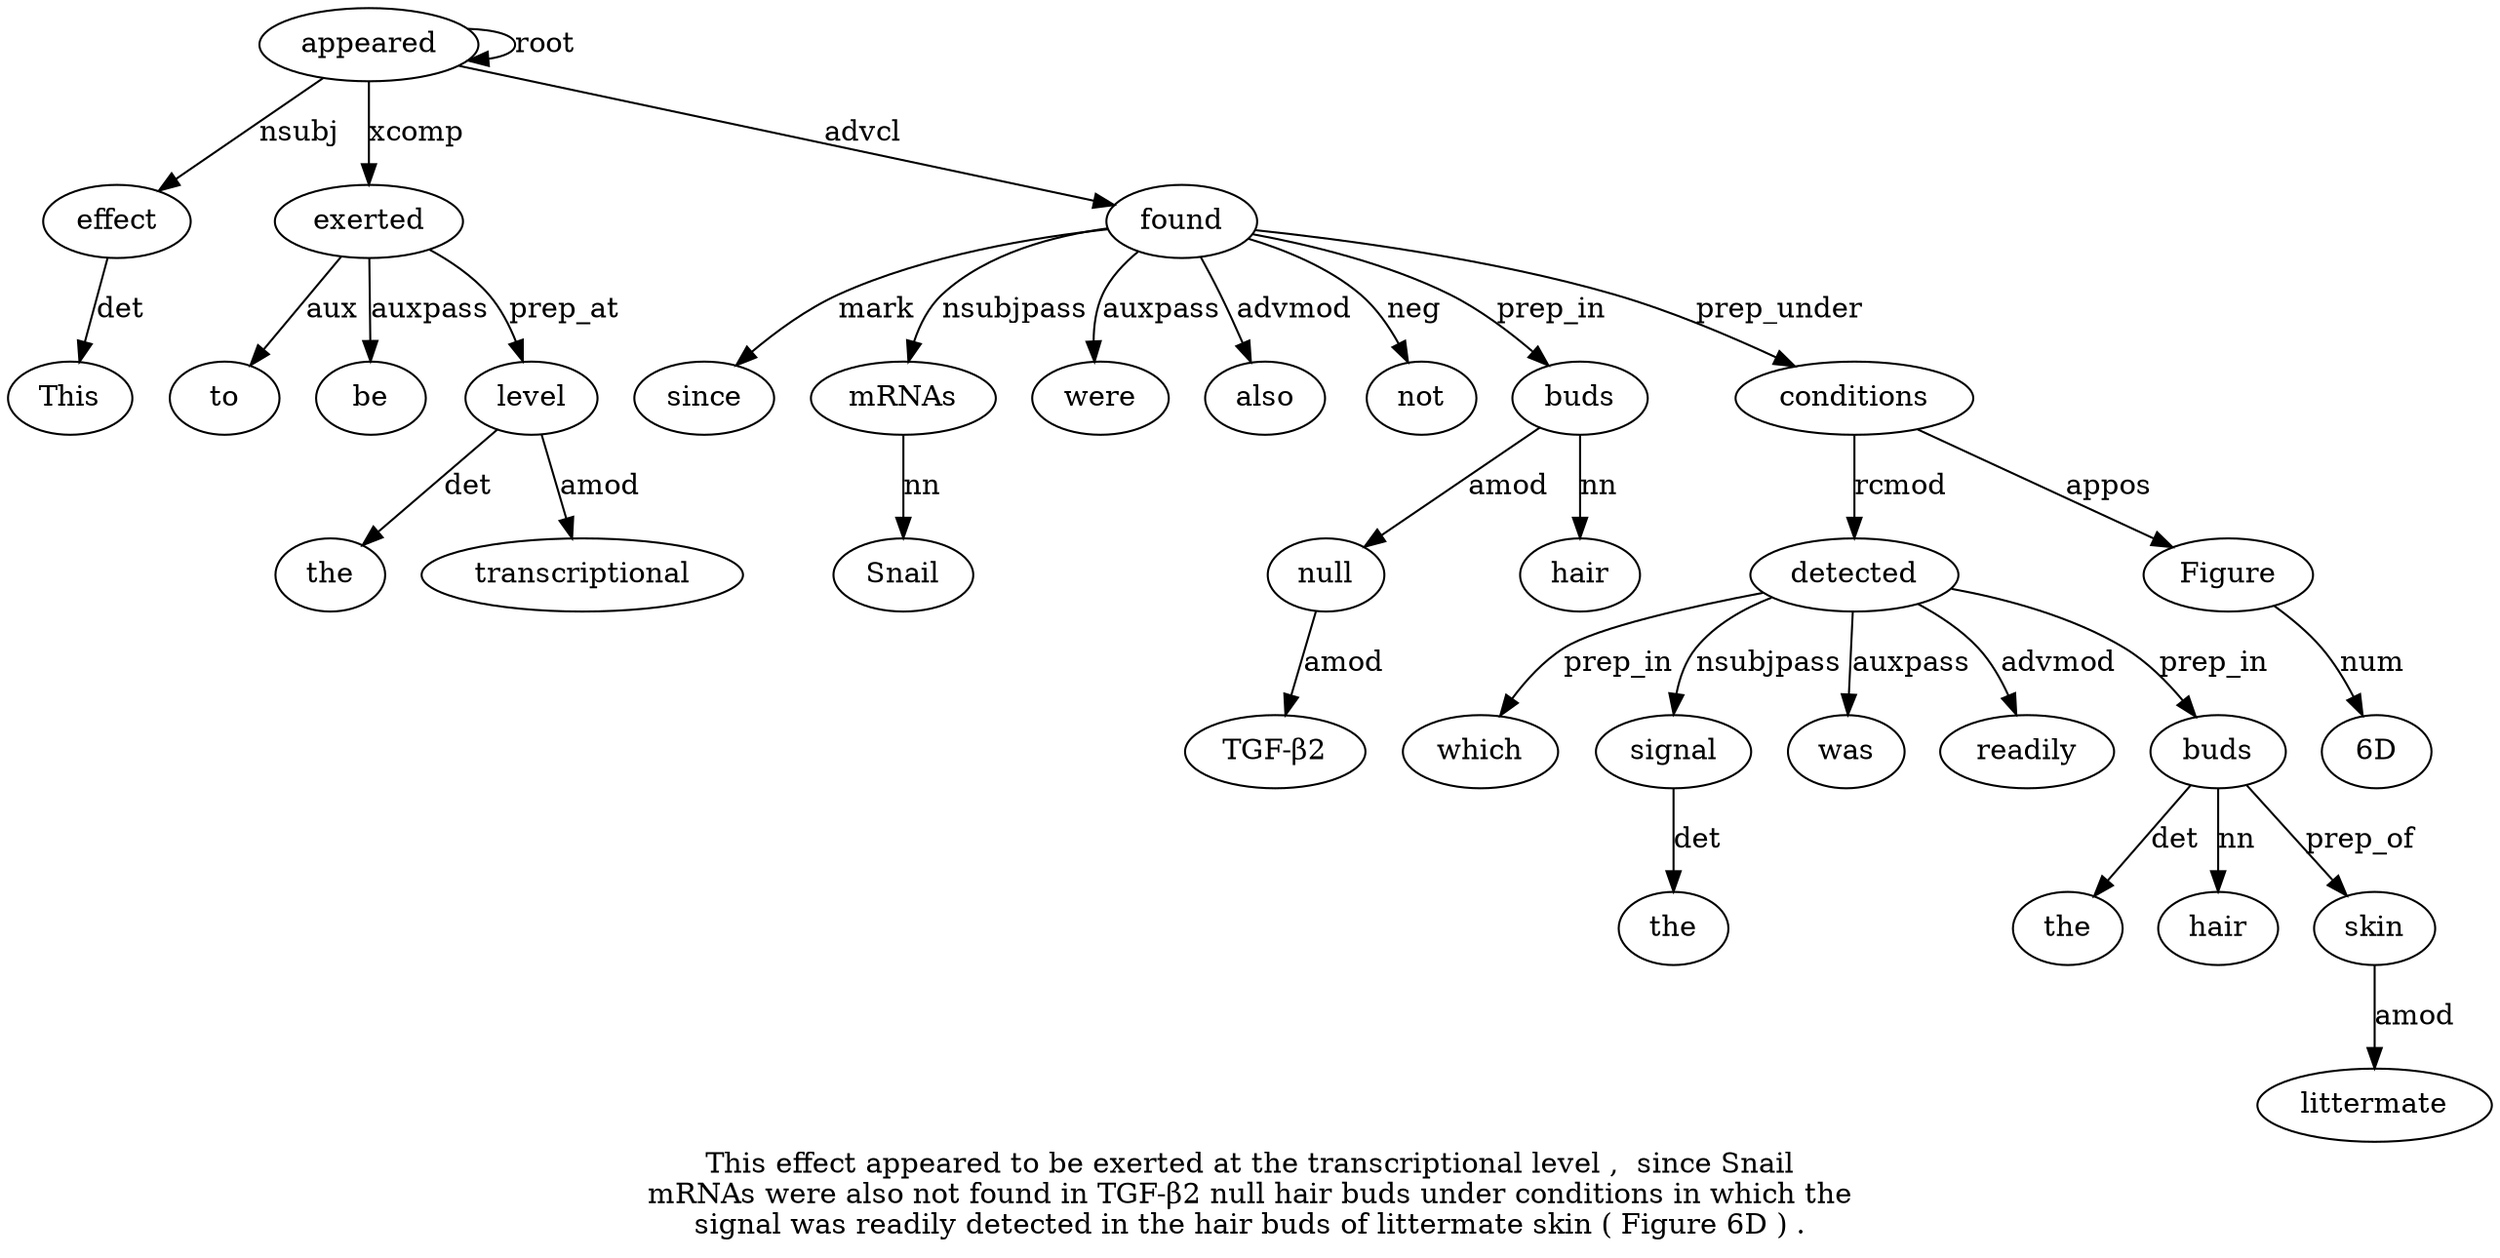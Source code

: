 digraph "This effect appeared to be exerted at the transcriptional level ,  since Snail mRNAs were also not found in TGF-β2 null hair buds under conditions in which the signal was readily detected in the hair buds of littermate skin ( Figure 6D ) ." {
label="This effect appeared to be exerted at the transcriptional level ,  since Snail
mRNAs were also not found in TGF-β2 null hair buds under conditions in which the
signal was readily detected in the hair buds of littermate skin ( Figure 6D ) .";
effect2 [style=filled, fillcolor=white, label=effect];
This1 [style=filled, fillcolor=white, label=This];
effect2 -> This1  [label=det];
appeared3 [style=filled, fillcolor=white, label=appeared];
appeared3 -> effect2  [label=nsubj];
appeared3 -> appeared3  [label=root];
exerted6 [style=filled, fillcolor=white, label=exerted];
to4 [style=filled, fillcolor=white, label=to];
exerted6 -> to4  [label=aux];
be5 [style=filled, fillcolor=white, label=be];
exerted6 -> be5  [label=auxpass];
appeared3 -> exerted6  [label=xcomp];
level10 [style=filled, fillcolor=white, label=level];
the8 [style=filled, fillcolor=white, label=the];
level10 -> the8  [label=det];
transcriptional9 [style=filled, fillcolor=white, label=transcriptional];
level10 -> transcriptional9  [label=amod];
exerted6 -> level10  [label=prep_at];
found18 [style=filled, fillcolor=white, label=found];
since12 [style=filled, fillcolor=white, label=since];
found18 -> since12  [label=mark];
mRNAs14 [style=filled, fillcolor=white, label=mRNAs];
Snail13 [style=filled, fillcolor=white, label=Snail];
mRNAs14 -> Snail13  [label=nn];
found18 -> mRNAs14  [label=nsubjpass];
were15 [style=filled, fillcolor=white, label=were];
found18 -> were15  [label=auxpass];
also16 [style=filled, fillcolor=white, label=also];
found18 -> also16  [label=advmod];
not17 [style=filled, fillcolor=white, label=not];
found18 -> not17  [label=neg];
appeared3 -> found18  [label=advcl];
null21 [style=filled, fillcolor=white, label=null];
"TGF-β20" [style=filled, fillcolor=white, label="TGF-β2"];
null21 -> "TGF-β20"  [label=amod];
buds23 [style=filled, fillcolor=white, label=buds];
buds23 -> null21  [label=amod];
hair22 [style=filled, fillcolor=white, label=hair];
buds23 -> hair22  [label=nn];
found18 -> buds23  [label=prep_in];
conditions25 [style=filled, fillcolor=white, label=conditions];
found18 -> conditions25  [label=prep_under];
detected32 [style=filled, fillcolor=white, label=detected];
which27 [style=filled, fillcolor=white, label=which];
detected32 -> which27  [label=prep_in];
signal29 [style=filled, fillcolor=white, label=signal];
the28 [style=filled, fillcolor=white, label=the];
signal29 -> the28  [label=det];
detected32 -> signal29  [label=nsubjpass];
was30 [style=filled, fillcolor=white, label=was];
detected32 -> was30  [label=auxpass];
readily31 [style=filled, fillcolor=white, label=readily];
detected32 -> readily31  [label=advmod];
conditions25 -> detected32  [label=rcmod];
buds36 [style=filled, fillcolor=white, label=buds];
the34 [style=filled, fillcolor=white, label=the];
buds36 -> the34  [label=det];
hair35 [style=filled, fillcolor=white, label=hair];
buds36 -> hair35  [label=nn];
detected32 -> buds36  [label=prep_in];
skin39 [style=filled, fillcolor=white, label=skin];
littermate38 [style=filled, fillcolor=white, label=littermate];
skin39 -> littermate38  [label=amod];
buds36 -> skin39  [label=prep_of];
Figure41 [style=filled, fillcolor=white, label=Figure];
conditions25 -> Figure41  [label=appos];
"6D42" [style=filled, fillcolor=white, label="6D"];
Figure41 -> "6D42"  [label=num];
}

